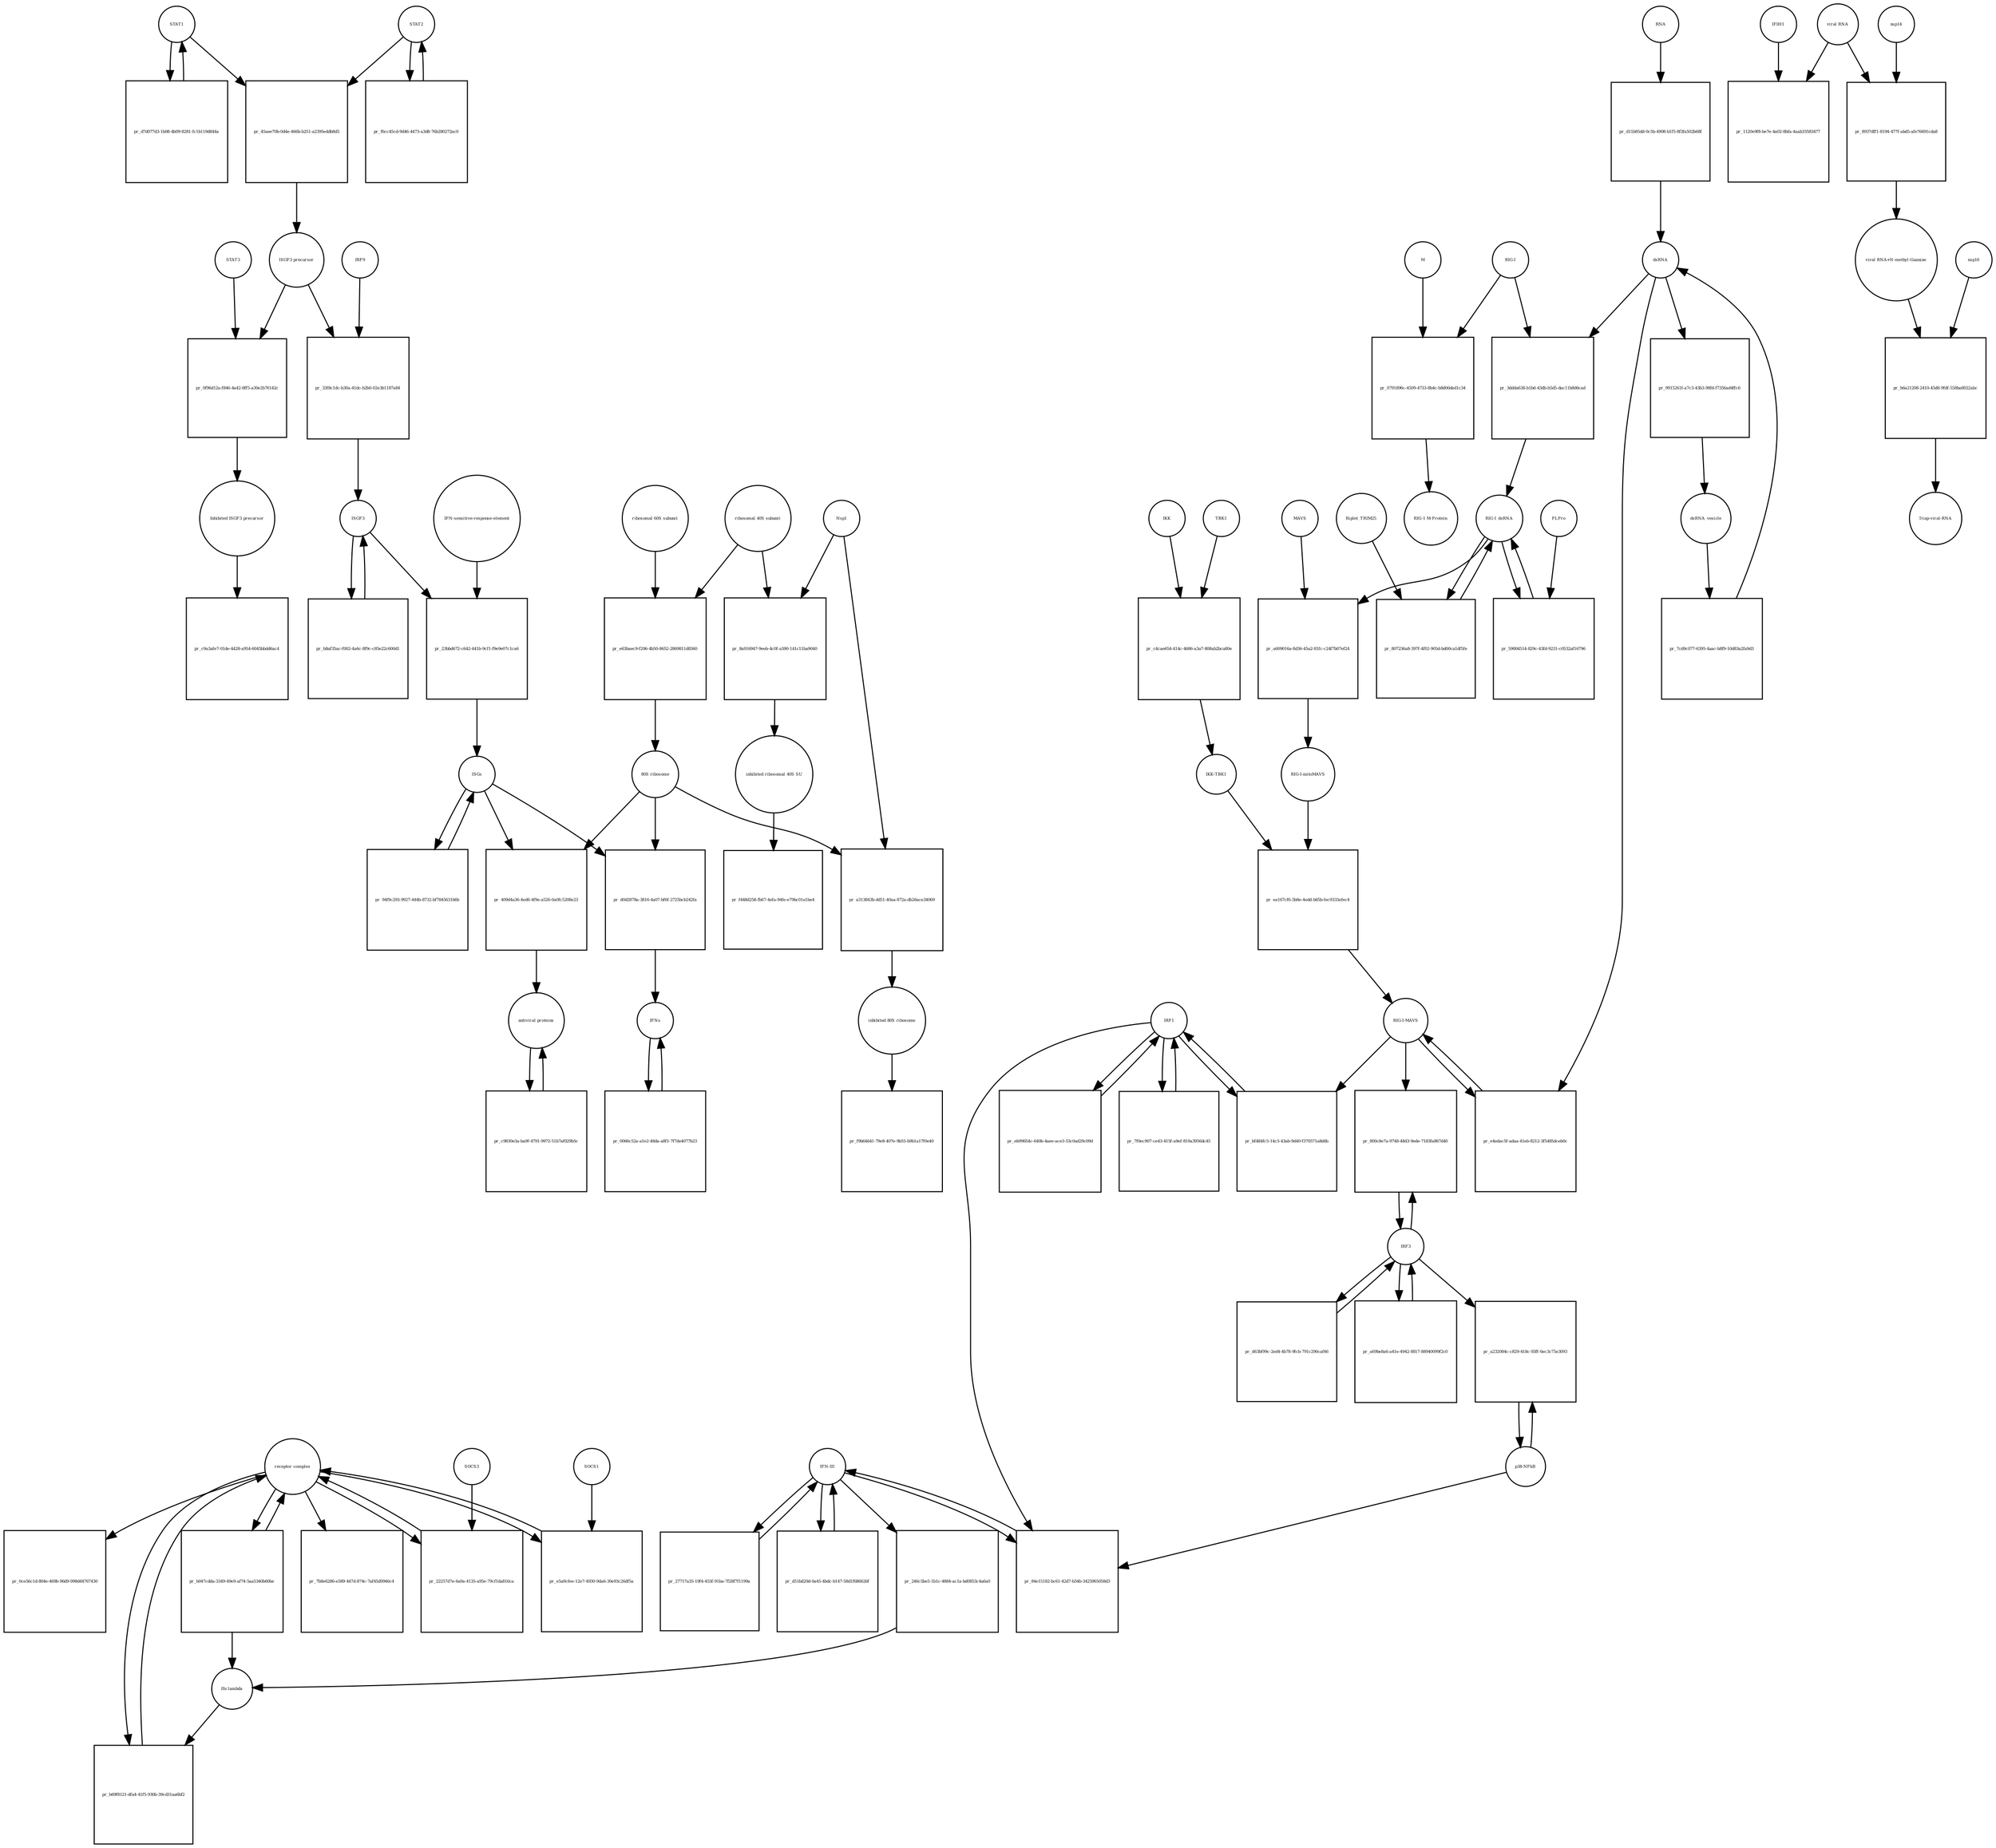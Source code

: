 strict digraph  {
STAT1 [annotation="", bipartite=0, cls=macromolecule, fontsize=4, label=STAT1, shape=circle];
"pr_45aee70b-0d4e-466b-b251-a2395eddb8d5" [annotation="", bipartite=1, cls=process, fontsize=4, label="pr_45aee70b-0d4e-466b-b251-a2395eddb8d5", shape=square];
STAT2 [annotation="", bipartite=0, cls=macromolecule, fontsize=4, label=STAT2, shape=circle];
"ISGF3 precursor" [annotation="", bipartite=0, cls=complex, fontsize=4, label="ISGF3 precursor", shape=circle];
"pr_d7d077d3-1b08-4b09-8281-fc1b119d844a" [annotation="", bipartite=1, cls=process, fontsize=4, label="pr_d7d077d3-1b08-4b09-8281-fc1b119d844a", shape=square];
"pr_f6cc45cd-9d46-4473-a3d8-76b280272ac0" [annotation="", bipartite=1, cls=process, fontsize=4, label="pr_f6cc45cd-9d46-4473-a3d8-76b280272ac0", shape=square];
"receptor complex" [annotation="", bipartite=0, cls=complex, fontsize=4, label="receptor complex", shape=circle];
"pr_b69f8121-dfa4-41f5-930b-39cd31aa6bf2" [annotation="", bipartite=1, cls=process, fontsize=4, label="pr_b69f8121-dfa4-41f5-930b-39cd31aa6bf2", shape=square];
"Ifn lambda" [annotation="", bipartite=0, cls=complex, fontsize=4, label="Ifn lambda", shape=circle];
"IFN-sensitive-response-element" [annotation="", bipartite=0, cls="nucleic acid feature", fontsize=4, label="IFN-sensitive-response-element", shape=circle];
"pr_23bbd672-c642-441b-9cf1-f9e9e07c1ca6" [annotation="", bipartite=1, cls=process, fontsize=4, label="pr_23bbd672-c642-441b-9cf1-f9e9e07c1ca6", shape=square];
ISGs [annotation="", bipartite=0, cls="nucleic acid feature", fontsize=4, label=ISGs, shape=circle];
ISGF3 [annotation="", bipartite=0, cls=complex, fontsize=4, label=ISGF3, shape=circle];
"pr_d0d2878a-3816-4a07-bf6f-2725bcb242fa" [annotation="", bipartite=1, cls=process, fontsize=4, label="pr_d0d2878a-3816-4a07-bf6f-2725bcb242fa", shape=square];
IFNs [annotation="", bipartite=0, cls=complex, fontsize=4, label=IFNs, shape=circle];
"80S ribosome" [annotation="", bipartite=0, cls=complex, fontsize=4, label="80S ribosome", shape=circle];
"pr_409d4a36-4ed6-4f9e-a526-0a0fc5208e23" [annotation="", bipartite=1, cls=process, fontsize=4, label="pr_409d4a36-4ed6-4f9e-a526-0a0fc5208e23", shape=square];
"antiviral proteins" [annotation="", bipartite=0, cls=complex, fontsize=4, label="antiviral proteins", shape=circle];
"pr_b8af35ac-f002-4a6c-8f9c-c85e22c600d1" [annotation="", bipartite=1, cls=process, fontsize=4, label="pr_b8af35ac-f002-4a6c-8f9c-c85e22c600d1", shape=square];
"pr_94f9c293-9927-444b-8732-bf7845631b6b" [annotation="", bipartite=1, cls=process, fontsize=4, label="pr_94f9c293-9927-444b-8732-bf7845631b6b", shape=square];
"pr_c9830e3a-ba9f-4791-9972-51b7af029b5c" [annotation="", bipartite=1, cls=process, fontsize=4, label="pr_c9830e3a-ba9f-4791-9972-51b7af029b5c", shape=square];
"viral RNA" [annotation="", bipartite=0, cls="nucleic acid feature", fontsize=4, label="viral RNA", shape=circle];
"pr_1120e9f8-be7e-4a02-8bfa-4aab33583477" [annotation="", bipartite=1, cls=process, fontsize=4, label="pr_1120e9f8-be7e-4a02-8bfa-4aab33583477", shape=square];
IFIH1 [annotation="", bipartite=0, cls=macromolecule, fontsize=4, label=IFIH1, shape=circle];
"pr_8937dff1-8194-477f-abd5-afe76691cda8" [annotation="", bipartite=1, cls=process, fontsize=4, label="pr_8937dff1-8194-477f-abd5-afe76691cda8", shape=square];
"viral RNA+N-methyl-Guanine" [annotation="", bipartite=0, cls="nucleic acid feature", fontsize=4, label="viral RNA+N-methyl-Guanine", shape=circle];
nsp14 [annotation=urn_miriam_ncbiprotein_YP_009725309, bipartite=0, cls=macromolecule, fontsize=4, label=nsp14, shape=circle];
"pr_b6a21208-2410-45d8-9fdf-558ba8022abc" [annotation="", bipartite=1, cls=process, fontsize=4, label="pr_b6a21208-2410-45d8-9fdf-558ba8022abc", shape=square];
"5'cap-viral-RNA" [annotation="", bipartite=0, cls="nucleic acid feature", fontsize=4, label="5'cap-viral-RNA", shape=circle];
nsp16 [annotation=urn_miriam_ncbiprotein_YP_009725311, bipartite=0, cls=macromolecule, fontsize=4, label=nsp16, shape=circle];
IKK [annotation="urn_miriam_uniprot_O14920|urn_miriam_uniprot_O15111", bipartite=0, cls=macromolecule, fontsize=4, label=IKK, shape=circle];
"pr_c4cae654-414c-4686-a3a7-808ab2bca80e" [annotation="", bipartite=1, cls=process, fontsize=4, label="pr_c4cae654-414c-4686-a3a7-808ab2bca80e", shape=square];
TBK1 [annotation=urn_miriam_uniprot_Q9UHD2, bipartite=0, cls=macromolecule, fontsize=4, label=TBK1, shape=circle];
"IKK-TBK1" [annotation="", bipartite=0, cls=complex, fontsize=4, label="IKK-TBK1", shape=circle];
IRF1 [annotation="", bipartite=0, cls=macromolecule, fontsize=4, label=IRF1, shape=circle];
"pr_bf484fc5-14c5-43ab-9d40-f370571a8d4b" [annotation="", bipartite=1, cls=process, fontsize=4, label="pr_bf484fc5-14c5-43ab-9d40-f370571a8d4b", shape=square];
"RIG-I-MAVS" [annotation="", bipartite=0, cls=complex, fontsize=4, label="RIG-I-MAVS", shape=circle];
"IFN-III" [annotation="", bipartite=0, cls=macromolecule, fontsize=4, label="IFN-III", shape=circle];
"pr_27717a35-19f4-455f-91ba-7f28f7f1199a" [annotation="", bipartite=1, cls=process, fontsize=4, label="pr_27717a35-19f4-455f-91ba-7f28f7f1199a", shape=square];
"pr_d51bd20d-0a45-4bdc-b147-58d1f686626f" [annotation="", bipartite=1, cls=process, fontsize=4, label="pr_d51bd20d-0a45-4bdc-b147-58d1f686626f", shape=square];
"pr_84e15182-bc61-42d7-b54b-3425965058d3" [annotation="", bipartite=1, cls=process, fontsize=4, label="pr_84e15182-bc61-42d7-b54b-3425965058d3", shape=square];
"p38-NFkB" [annotation="", bipartite=0, cls=complex, fontsize=4, label="p38-NFkB", shape=circle];
"pr_246c5be5-1b1c-4884-ac1a-bd0853c4a6a0" [annotation="", bipartite=1, cls=process, fontsize=4, label="pr_246c5be5-1b1c-4884-ac1a-bd0853c4a6a0", shape=square];
"RIG-I" [annotation=urn_miriam_uniprot_O95786, bipartite=0, cls=macromolecule, fontsize=4, label="RIG-I", shape=circle];
"pr_3ddda638-b1bd-43db-b5d5-dac11b8d6cad" [annotation="", bipartite=1, cls=process, fontsize=4, label="pr_3ddda638-b1bd-43db-b5d5-dac11b8d6cad", shape=square];
"RIG-I_dsRNA" [annotation="", bipartite=0, cls=complex, fontsize=4, label="RIG-I_dsRNA", shape=circle];
dsRNA [annotation="", bipartite=0, cls="nucleic acid feature", fontsize=4, label=dsRNA, shape=circle];
"RIG-I-mitoMAVS" [annotation="", bipartite=0, cls=complex, fontsize=4, label="RIG-I-mitoMAVS", shape=circle];
"pr_ea167cf6-5b8e-4edd-b85b-fec9333efec4" [annotation="", bipartite=1, cls=process, fontsize=4, label="pr_ea167cf6-5b8e-4edd-b85b-fec9333efec4", shape=square];
"pr_9915261f-a7c3-43b3-98fd-f7356ad4ffc6" [annotation="", bipartite=1, cls=process, fontsize=4, label="pr_9915261f-a7c3-43b3-98fd-f7356ad4ffc6", shape=square];
dsRNA_vesicle [annotation="", bipartite=0, cls="nucleic acid feature", fontsize=4, label=dsRNA_vesicle, shape=circle];
"pr_7cd9c077-6395-4aac-b8f9-10d83a2fa9d3" [annotation="", bipartite=1, cls=process, fontsize=4, label="pr_7cd9c077-6395-4aac-b8f9-10d83a2fa9d3", shape=square];
"pr_eb99654c-640b-4aee-ace3-53c0ad29c09d" [annotation="", bipartite=1, cls=process, fontsize=4, label="pr_eb99654c-640b-4aee-ace3-53c0ad29c09d", shape=square];
"pr_7f0ec907-ce43-415f-a9ef-819a3956dc45" [annotation="", bipartite=1, cls=process, fontsize=4, label="pr_7f0ec907-ce43-415f-a9ef-819a3956dc45", shape=square];
RNA [annotation="", bipartite=0, cls="nucleic acid feature", fontsize=4, label=RNA, shape=circle];
"pr_d11b85dd-0c5b-4908-b1f5-8f3fa502b68f" [annotation="", bipartite=1, cls=process, fontsize=4, label="pr_d11b85dd-0c5b-4908-b1f5-8f3fa502b68f", shape=square];
"ribosomal 60S subunit" [annotation="", bipartite=0, cls=complex, fontsize=4, label="ribosomal 60S subunit", shape=circle];
"pr_e63baec9-f206-4b50-8652-2869811d8360" [annotation="", bipartite=1, cls=process, fontsize=4, label="pr_e63baec9-f206-4b50-8652-2869811d8360", shape=square];
"ribosomal 40S subunit" [annotation="", bipartite=0, cls=complex, fontsize=4, label="ribosomal 40S subunit", shape=circle];
"pr_8a916947-9eeb-4c0f-a590-141c11ba9040" [annotation="", bipartite=1, cls=process, fontsize=4, label="pr_8a916947-9eeb-4c0f-a590-141c11ba9040", shape=square];
Nsp1 [annotation="urn_miriam_ncbiprotein_YP_009725297|urn_miriam_uniprot_P0C6X7", bipartite=0, cls=macromolecule, fontsize=4, label=Nsp1, shape=circle];
"inhibited ribosomal 40S SU" [annotation="urn_miriam_doi_10.1101%2F2020.05.18.102467", bipartite=0, cls=complex, fontsize=4, label="inhibited ribosomal 40S SU", shape=circle];
"pr_a313843b-dd51-40aa-872a-db26ace34069" [annotation="", bipartite=1, cls=process, fontsize=4, label="pr_a313843b-dd51-40aa-872a-db26ace34069", shape=square];
"inhibited 80S ribosome" [annotation="", bipartite=0, cls=complex, fontsize=4, label="inhibited 80S ribosome", shape=circle];
"pr_0f96d12a-f846-4a42-8ff5-a30e2b76142c" [annotation="", bipartite=1, cls=process, fontsize=4, label="pr_0f96d12a-f846-4a42-8ff5-a30e2b76142c", shape=square];
STAT3 [annotation="", bipartite=0, cls=macromolecule, fontsize=4, label=STAT3, shape=circle];
"Inhibited ISGF3 precursor" [annotation="", bipartite=0, cls=complex, fontsize=4, label="Inhibited ISGF3 precursor", shape=circle];
"pr_0066c52a-a1e2-48da-a8f1-7f7de4077b23" [annotation="", bipartite=1, cls=process, fontsize=4, label="pr_0066c52a-a1e2-48da-a8f1-7f7de4077b23", shape=square];
"pr_22257d7e-6a9a-4135-a95e-79cf1da816ca" [annotation="", bipartite=1, cls=process, fontsize=4, label="pr_22257d7e-6a9a-4135-a95e-79cf1da816ca", shape=square];
SOCS3 [annotation="", bipartite=0, cls=macromolecule, fontsize=4, label=SOCS3, shape=circle];
"pr_e5a9cfee-12e7-4930-9da6-30e93c26df5a" [annotation="", bipartite=1, cls=process, fontsize=4, label="pr_e5a9cfee-12e7-4930-9da6-30e93c26df5a", shape=square];
SOCS1 [annotation="", bipartite=0, cls=macromolecule, fontsize=4, label=SOCS1, shape=circle];
"pr_c9a3afe7-01de-4428-a954-6045bbdd6ac4" [annotation="", bipartite=1, cls=process, fontsize=4, label="pr_c9a3afe7-01de-4428-a954-6045bbdd6ac4", shape=square];
"pr_7b8e6286-e589-447d-874c-7af45d9946c4" [annotation="", bipartite=1, cls=process, fontsize=4, label="pr_7b8e6286-e589-447d-874c-7af45d9946c4", shape=square];
"pr_0ce56c1d-804e-469b-96d9-998d44767430" [annotation="", bipartite=1, cls=process, fontsize=4, label="pr_0ce56c1d-804e-469b-96d9-998d44767430", shape=square];
"pr_f9b64641-79e8-407e-9b55-b9b1a17f0e40" [annotation="", bipartite=1, cls=process, fontsize=4, label="pr_f9b64641-79e8-407e-9b55-b9b1a17f0e40", shape=square];
"pr_f448d258-fb67-4efa-94fe-e79bc01a1be4" [annotation="", bipartite=1, cls=process, fontsize=4, label="pr_f448d258-fb67-4efa-94fe-e79bc01a1be4", shape=square];
"pr_b047cdda-3349-49e9-af74-5aa5340b60be" [annotation="", bipartite=1, cls=process, fontsize=4, label="pr_b047cdda-3349-49e9-af74-5aa5340b60be", shape=square];
M [annotation=urn_miriam_uniprot_P0DTC5, bipartite=0, cls=macromolecule, fontsize=4, label=M, shape=circle];
"pr_0791896c-4509-4733-8b4c-b8d06ded1c34" [annotation="", bipartite=1, cls=process, fontsize=4, label="pr_0791896c-4509-4733-8b4c-b8d06ded1c34", shape=square];
"RIG-1 M-Protein" [annotation="", bipartite=0, cls=complex, fontsize=4, label="RIG-1 M-Protein", shape=circle];
"pr_a609016a-8d36-45a2-81fc-c24f7b07ef24" [annotation="", bipartite=1, cls=process, fontsize=4, label="pr_a609016a-8d36-45a2-81fc-c24f7b07ef24", shape=square];
MAVS [annotation=urn_miriam_uniprot_Q7Z434, bipartite=0, cls=macromolecule, fontsize=4, label=MAVS, shape=circle];
"pr_807236a8-397f-4f02-905d-bd00ca1df5fe" [annotation="", bipartite=1, cls=process, fontsize=4, label="pr_807236a8-397f-4f02-905d-bd00ca1df5fe", shape=square];
Riplet_TRIM25 [annotation="", bipartite=0, cls=complex, fontsize=4, label=Riplet_TRIM25, shape=circle];
"pr_59004514-829c-43fd-9231-c0532af16796" [annotation="", bipartite=1, cls=process, fontsize=4, label="pr_59004514-829c-43fd-9231-c0532af16796", shape=square];
PLPro [annotation="urn_miriam_uniprot_P0C6X7|urn_miriam_uniprot_P0C6U8", bipartite=0, cls=macromolecule, fontsize=4, label=PLPro, shape=circle];
IRF3 [annotation=urn_miriam_uniprot_Q14653, bipartite=0, cls=macromolecule, fontsize=4, label=IRF3, shape=circle];
"pr_800c8e7a-9748-48d3-9ede-7183fa867d40" [annotation="", bipartite=1, cls=process, fontsize=4, label="pr_800c8e7a-9748-48d3-9ede-7183fa867d40", shape=square];
"pr_d63bf99c-2ed4-4b78-9fcb-791c290caf46" [annotation="", bipartite=1, cls=process, fontsize=4, label="pr_d63bf99c-2ed4-4b78-9fcb-791c290caf46", shape=square];
"pr_a69be8a6-a41e-4942-8817-88940099f2c0" [annotation="", bipartite=1, cls=process, fontsize=4, label="pr_a69be8a6-a41e-4942-8817-88940099f2c0", shape=square];
"pr_e4edac5f-adaa-41eb-8212-3f5485dceb0c" [annotation="", bipartite=1, cls=process, fontsize=4, label="pr_e4edac5f-adaa-41eb-8212-3f5485dceb0c", shape=square];
"pr_a232084c-c829-418c-93ff-6ec3c75e3093" [annotation="", bipartite=1, cls=process, fontsize=4, label="pr_a232084c-c829-418c-93ff-6ec3c75e3093", shape=square];
"pr_33f8c1dc-b30a-41dc-b2b0-02e3b1187a84" [annotation="", bipartite=1, cls=process, fontsize=4, label="pr_33f8c1dc-b30a-41dc-b2b0-02e3b1187a84", shape=square];
IRF9 [annotation="", bipartite=0, cls=macromolecule, fontsize=4, label=IRF9, shape=circle];
STAT1 -> "pr_45aee70b-0d4e-466b-b251-a2395eddb8d5"  [annotation="", interaction_type=consumption];
STAT1 -> "pr_d7d077d3-1b08-4b09-8281-fc1b119d844a"  [annotation="", interaction_type=consumption];
"pr_45aee70b-0d4e-466b-b251-a2395eddb8d5" -> "ISGF3 precursor"  [annotation="", interaction_type=production];
STAT2 -> "pr_45aee70b-0d4e-466b-b251-a2395eddb8d5"  [annotation="", interaction_type=consumption];
STAT2 -> "pr_f6cc45cd-9d46-4473-a3d8-76b280272ac0"  [annotation="", interaction_type=consumption];
"ISGF3 precursor" -> "pr_0f96d12a-f846-4a42-8ff5-a30e2b76142c"  [annotation="", interaction_type=consumption];
"ISGF3 precursor" -> "pr_33f8c1dc-b30a-41dc-b2b0-02e3b1187a84"  [annotation="", interaction_type=consumption];
"pr_d7d077d3-1b08-4b09-8281-fc1b119d844a" -> STAT1  [annotation="", interaction_type=production];
"pr_f6cc45cd-9d46-4473-a3d8-76b280272ac0" -> STAT2  [annotation="", interaction_type=production];
"receptor complex" -> "pr_b69f8121-dfa4-41f5-930b-39cd31aa6bf2"  [annotation="", interaction_type=consumption];
"receptor complex" -> "pr_22257d7e-6a9a-4135-a95e-79cf1da816ca"  [annotation="", interaction_type=consumption];
"receptor complex" -> "pr_e5a9cfee-12e7-4930-9da6-30e93c26df5a"  [annotation="", interaction_type=consumption];
"receptor complex" -> "pr_7b8e6286-e589-447d-874c-7af45d9946c4"  [annotation="", interaction_type=consumption];
"receptor complex" -> "pr_0ce56c1d-804e-469b-96d9-998d44767430"  [annotation="", interaction_type=consumption];
"receptor complex" -> "pr_b047cdda-3349-49e9-af74-5aa5340b60be"  [annotation="", interaction_type=consumption];
"pr_b69f8121-dfa4-41f5-930b-39cd31aa6bf2" -> "receptor complex"  [annotation="", interaction_type=production];
"Ifn lambda" -> "pr_b69f8121-dfa4-41f5-930b-39cd31aa6bf2"  [annotation="urn_miriam_doi_10.3791%2F53575", interaction_type=stimulation];
"IFN-sensitive-response-element" -> "pr_23bbd672-c642-441b-9cf1-f9e9e07c1ca6"  [annotation="", interaction_type=consumption];
"pr_23bbd672-c642-441b-9cf1-f9e9e07c1ca6" -> ISGs  [annotation="", interaction_type=production];
ISGs -> "pr_d0d2878a-3816-4a07-bf6f-2725bcb242fa"  [annotation="", interaction_type=consumption];
ISGs -> "pr_409d4a36-4ed6-4f9e-a526-0a0fc5208e23"  [annotation="", interaction_type=consumption];
ISGs -> "pr_94f9c293-9927-444b-8732-bf7845631b6b"  [annotation="", interaction_type=consumption];
ISGF3 -> "pr_23bbd672-c642-441b-9cf1-f9e9e07c1ca6"  [annotation=urn_miriam_pubmed_30936491, interaction_type="necessary stimulation"];
ISGF3 -> "pr_b8af35ac-f002-4a6c-8f9c-c85e22c600d1"  [annotation="", interaction_type=consumption];
"pr_d0d2878a-3816-4a07-bf6f-2725bcb242fa" -> IFNs  [annotation="", interaction_type=production];
IFNs -> "pr_0066c52a-a1e2-48da-a8f1-7f7de4077b23"  [annotation="", interaction_type=consumption];
"80S ribosome" -> "pr_d0d2878a-3816-4a07-bf6f-2725bcb242fa"  [annotation=urn_miriam_pubmed_30936491, interaction_type=catalysis];
"80S ribosome" -> "pr_409d4a36-4ed6-4f9e-a526-0a0fc5208e23"  [annotation=urn_miriam_pubmed_30936491, interaction_type=catalysis];
"80S ribosome" -> "pr_a313843b-dd51-40aa-872a-db26ace34069"  [annotation="", interaction_type=consumption];
"pr_409d4a36-4ed6-4f9e-a526-0a0fc5208e23" -> "antiviral proteins"  [annotation="", interaction_type=production];
"antiviral proteins" -> "pr_c9830e3a-ba9f-4791-9972-51b7af029b5c"  [annotation="", interaction_type=consumption];
"pr_b8af35ac-f002-4a6c-8f9c-c85e22c600d1" -> ISGF3  [annotation="", interaction_type=production];
"pr_94f9c293-9927-444b-8732-bf7845631b6b" -> ISGs  [annotation="", interaction_type=production];
"pr_c9830e3a-ba9f-4791-9972-51b7af029b5c" -> "antiviral proteins"  [annotation="", interaction_type=production];
"viral RNA" -> "pr_1120e9f8-be7e-4a02-8bfa-4aab33583477"  [annotation="", interaction_type=consumption];
"viral RNA" -> "pr_8937dff1-8194-477f-abd5-afe76691cda8"  [annotation="", interaction_type=consumption];
IFIH1 -> "pr_1120e9f8-be7e-4a02-8bfa-4aab33583477"  [annotation="urn_miriam_doi_10.1016%2Fj.chom.2020.05.008", interaction_type=catalysis];
"pr_8937dff1-8194-477f-abd5-afe76691cda8" -> "viral RNA+N-methyl-Guanine"  [annotation="", interaction_type=production];
"viral RNA+N-methyl-Guanine" -> "pr_b6a21208-2410-45d8-9fdf-558ba8022abc"  [annotation="", interaction_type=consumption];
nsp14 -> "pr_8937dff1-8194-477f-abd5-afe76691cda8"  [annotation="urn_miriam_doi_10.1016%2Fj.chom.2020.05.008", interaction_type=catalysis];
"pr_b6a21208-2410-45d8-9fdf-558ba8022abc" -> "5'cap-viral-RNA"  [annotation="", interaction_type=production];
nsp16 -> "pr_b6a21208-2410-45d8-9fdf-558ba8022abc"  [annotation="urn_miriam_doi_10.1016%2Fj.chom.2020.05.008", interaction_type=catalysis];
IKK -> "pr_c4cae654-414c-4686-a3a7-808ab2bca80e"  [annotation="", interaction_type=consumption];
"pr_c4cae654-414c-4686-a3a7-808ab2bca80e" -> "IKK-TBK1"  [annotation="", interaction_type=production];
TBK1 -> "pr_c4cae654-414c-4686-a3a7-808ab2bca80e"  [annotation="", interaction_type=consumption];
"IKK-TBK1" -> "pr_ea167cf6-5b8e-4edd-b85b-fec9333efec4"  [annotation="", interaction_type=consumption];
IRF1 -> "pr_bf484fc5-14c5-43ab-9d40-f370571a8d4b"  [annotation="", interaction_type=consumption];
IRF1 -> "pr_84e15182-bc61-42d7-b54b-3425965058d3"  [annotation="", interaction_type=stimulation];
IRF1 -> "pr_eb99654c-640b-4aee-ace3-53c0ad29c09d"  [annotation="", interaction_type=consumption];
IRF1 -> "pr_7f0ec907-ce43-415f-a9ef-819a3956dc45"  [annotation="", interaction_type=consumption];
"pr_bf484fc5-14c5-43ab-9d40-f370571a8d4b" -> IRF1  [annotation="", interaction_type=production];
"RIG-I-MAVS" -> "pr_bf484fc5-14c5-43ab-9d40-f370571a8d4b"  [annotation=urn_miriam_pubmed_25045870, interaction_type=catalysis];
"RIG-I-MAVS" -> "pr_800c8e7a-9748-48d3-9ede-7183fa867d40"  [annotation=urn_miriam_pubmed_25636800, interaction_type=stimulation];
"RIG-I-MAVS" -> "pr_e4edac5f-adaa-41eb-8212-3f5485dceb0c"  [annotation="", interaction_type=consumption];
"IFN-III" -> "pr_27717a35-19f4-455f-91ba-7f28f7f1199a"  [annotation="", interaction_type=consumption];
"IFN-III" -> "pr_d51bd20d-0a45-4bdc-b147-58d1f686626f"  [annotation="", interaction_type=consumption];
"IFN-III" -> "pr_84e15182-bc61-42d7-b54b-3425965058d3"  [annotation="", interaction_type=consumption];
"IFN-III" -> "pr_246c5be5-1b1c-4884-ac1a-bd0853c4a6a0"  [annotation="", interaction_type=consumption];
"pr_27717a35-19f4-455f-91ba-7f28f7f1199a" -> "IFN-III"  [annotation="", interaction_type=production];
"pr_d51bd20d-0a45-4bdc-b147-58d1f686626f" -> "IFN-III"  [annotation="", interaction_type=production];
"pr_84e15182-bc61-42d7-b54b-3425965058d3" -> "IFN-III"  [annotation="", interaction_type=production];
"p38-NFkB" -> "pr_84e15182-bc61-42d7-b54b-3425965058d3"  [annotation="", interaction_type=stimulation];
"p38-NFkB" -> "pr_a232084c-c829-418c-93ff-6ec3c75e3093"  [annotation="", interaction_type=consumption];
"pr_246c5be5-1b1c-4884-ac1a-bd0853c4a6a0" -> "Ifn lambda"  [annotation="", interaction_type=production];
"RIG-I" -> "pr_3ddda638-b1bd-43db-b5d5-dac11b8d6cad"  [annotation="", interaction_type=consumption];
"RIG-I" -> "pr_0791896c-4509-4733-8b4c-b8d06ded1c34"  [annotation="", interaction_type=consumption];
"pr_3ddda638-b1bd-43db-b5d5-dac11b8d6cad" -> "RIG-I_dsRNA"  [annotation="", interaction_type=production];
"RIG-I_dsRNA" -> "pr_a609016a-8d36-45a2-81fc-c24f7b07ef24"  [annotation="", interaction_type=consumption];
"RIG-I_dsRNA" -> "pr_807236a8-397f-4f02-905d-bd00ca1df5fe"  [annotation="", interaction_type=consumption];
"RIG-I_dsRNA" -> "pr_59004514-829c-43fd-9231-c0532af16796"  [annotation="", interaction_type=consumption];
dsRNA -> "pr_3ddda638-b1bd-43db-b5d5-dac11b8d6cad"  [annotation=urn_miriam_pubmed_25045870, interaction_type="necessary stimulation"];
dsRNA -> "pr_9915261f-a7c3-43b3-98fd-f7356ad4ffc6"  [annotation="", interaction_type=consumption];
dsRNA -> "pr_e4edac5f-adaa-41eb-8212-3f5485dceb0c"  [annotation=urn_miriam_pubmed_25636800, interaction_type="necessary stimulation"];
"RIG-I-mitoMAVS" -> "pr_ea167cf6-5b8e-4edd-b85b-fec9333efec4"  [annotation="", interaction_type=consumption];
"pr_ea167cf6-5b8e-4edd-b85b-fec9333efec4" -> "RIG-I-MAVS"  [annotation="", interaction_type=production];
"pr_9915261f-a7c3-43b3-98fd-f7356ad4ffc6" -> dsRNA_vesicle  [annotation="", interaction_type=production];
dsRNA_vesicle -> "pr_7cd9c077-6395-4aac-b8f9-10d83a2fa9d3"  [annotation="", interaction_type=consumption];
"pr_7cd9c077-6395-4aac-b8f9-10d83a2fa9d3" -> dsRNA  [annotation="", interaction_type=production];
"pr_eb99654c-640b-4aee-ace3-53c0ad29c09d" -> IRF1  [annotation="", interaction_type=production];
"pr_7f0ec907-ce43-415f-a9ef-819a3956dc45" -> IRF1  [annotation="", interaction_type=production];
RNA -> "pr_d11b85dd-0c5b-4908-b1f5-8f3fa502b68f"  [annotation="", interaction_type=consumption];
"pr_d11b85dd-0c5b-4908-b1f5-8f3fa502b68f" -> dsRNA  [annotation="", interaction_type=production];
"ribosomal 60S subunit" -> "pr_e63baec9-f206-4b50-8652-2869811d8360"  [annotation="", interaction_type=consumption];
"pr_e63baec9-f206-4b50-8652-2869811d8360" -> "80S ribosome"  [annotation="", interaction_type=production];
"ribosomal 40S subunit" -> "pr_e63baec9-f206-4b50-8652-2869811d8360"  [annotation="", interaction_type=consumption];
"ribosomal 40S subunit" -> "pr_8a916947-9eeb-4c0f-a590-141c11ba9040"  [annotation="", interaction_type=consumption];
"pr_8a916947-9eeb-4c0f-a590-141c11ba9040" -> "inhibited ribosomal 40S SU"  [annotation="", interaction_type=production];
Nsp1 -> "pr_8a916947-9eeb-4c0f-a590-141c11ba9040"  [annotation="", interaction_type=consumption];
Nsp1 -> "pr_a313843b-dd51-40aa-872a-db26ace34069"  [annotation="", interaction_type=consumption];
"inhibited ribosomal 40S SU" -> "pr_f448d258-fb67-4efa-94fe-e79bc01a1be4"  [annotation="", interaction_type=consumption];
"pr_a313843b-dd51-40aa-872a-db26ace34069" -> "inhibited 80S ribosome"  [annotation="", interaction_type=production];
"inhibited 80S ribosome" -> "pr_f9b64641-79e8-407e-9b55-b9b1a17f0e40"  [annotation="", interaction_type=consumption];
"pr_0f96d12a-f846-4a42-8ff5-a30e2b76142c" -> "Inhibited ISGF3 precursor"  [annotation="", interaction_type=production];
STAT3 -> "pr_0f96d12a-f846-4a42-8ff5-a30e2b76142c"  [annotation="", interaction_type=consumption];
"Inhibited ISGF3 precursor" -> "pr_c9a3afe7-01de-4428-a954-6045bbdd6ac4"  [annotation="", interaction_type=consumption];
"pr_0066c52a-a1e2-48da-a8f1-7f7de4077b23" -> IFNs  [annotation="", interaction_type=production];
"pr_22257d7e-6a9a-4135-a95e-79cf1da816ca" -> "receptor complex"  [annotation="", interaction_type=production];
SOCS3 -> "pr_22257d7e-6a9a-4135-a95e-79cf1da816ca"  [annotation="", interaction_type=consumption];
"pr_e5a9cfee-12e7-4930-9da6-30e93c26df5a" -> "receptor complex"  [annotation="", interaction_type=production];
SOCS1 -> "pr_e5a9cfee-12e7-4930-9da6-30e93c26df5a"  [annotation="", interaction_type=consumption];
"pr_b047cdda-3349-49e9-af74-5aa5340b60be" -> "Ifn lambda"  [annotation="", interaction_type=production];
"pr_b047cdda-3349-49e9-af74-5aa5340b60be" -> "receptor complex"  [annotation="", interaction_type=production];
M -> "pr_0791896c-4509-4733-8b4c-b8d06ded1c34"  [annotation="", interaction_type=consumption];
"pr_0791896c-4509-4733-8b4c-b8d06ded1c34" -> "RIG-1 M-Protein"  [annotation="", interaction_type=production];
"pr_a609016a-8d36-45a2-81fc-c24f7b07ef24" -> "RIG-I-mitoMAVS"  [annotation="", interaction_type=production];
MAVS -> "pr_a609016a-8d36-45a2-81fc-c24f7b07ef24"  [annotation="", interaction_type=consumption];
"pr_807236a8-397f-4f02-905d-bd00ca1df5fe" -> "RIG-I_dsRNA"  [annotation="", interaction_type=production];
Riplet_TRIM25 -> "pr_807236a8-397f-4f02-905d-bd00ca1df5fe"  [annotation=urn_miriam_pubmed_22390971, interaction_type=catalysis];
"pr_59004514-829c-43fd-9231-c0532af16796" -> "RIG-I_dsRNA"  [annotation="", interaction_type=production];
PLPro -> "pr_59004514-829c-43fd-9231-c0532af16796"  [annotation=urn_miriam_pubmed_25554382, interaction_type=catalysis];
IRF3 -> "pr_800c8e7a-9748-48d3-9ede-7183fa867d40"  [annotation="", interaction_type=consumption];
IRF3 -> "pr_d63bf99c-2ed4-4b78-9fcb-791c290caf46"  [annotation="", interaction_type=consumption];
IRF3 -> "pr_a69be8a6-a41e-4942-8817-88940099f2c0"  [annotation="", interaction_type=consumption];
IRF3 -> "pr_a232084c-c829-418c-93ff-6ec3c75e3093"  [annotation="", interaction_type=consumption];
"pr_800c8e7a-9748-48d3-9ede-7183fa867d40" -> IRF3  [annotation="", interaction_type=production];
"pr_d63bf99c-2ed4-4b78-9fcb-791c290caf46" -> IRF3  [annotation="", interaction_type=production];
"pr_a69be8a6-a41e-4942-8817-88940099f2c0" -> IRF3  [annotation="", interaction_type=production];
"pr_e4edac5f-adaa-41eb-8212-3f5485dceb0c" -> "RIG-I-MAVS"  [annotation="", interaction_type=production];
"pr_a232084c-c829-418c-93ff-6ec3c75e3093" -> "p38-NFkB"  [annotation="", interaction_type=production];
"pr_33f8c1dc-b30a-41dc-b2b0-02e3b1187a84" -> ISGF3  [annotation="", interaction_type=production];
IRF9 -> "pr_33f8c1dc-b30a-41dc-b2b0-02e3b1187a84"  [annotation="", interaction_type=consumption];
}
